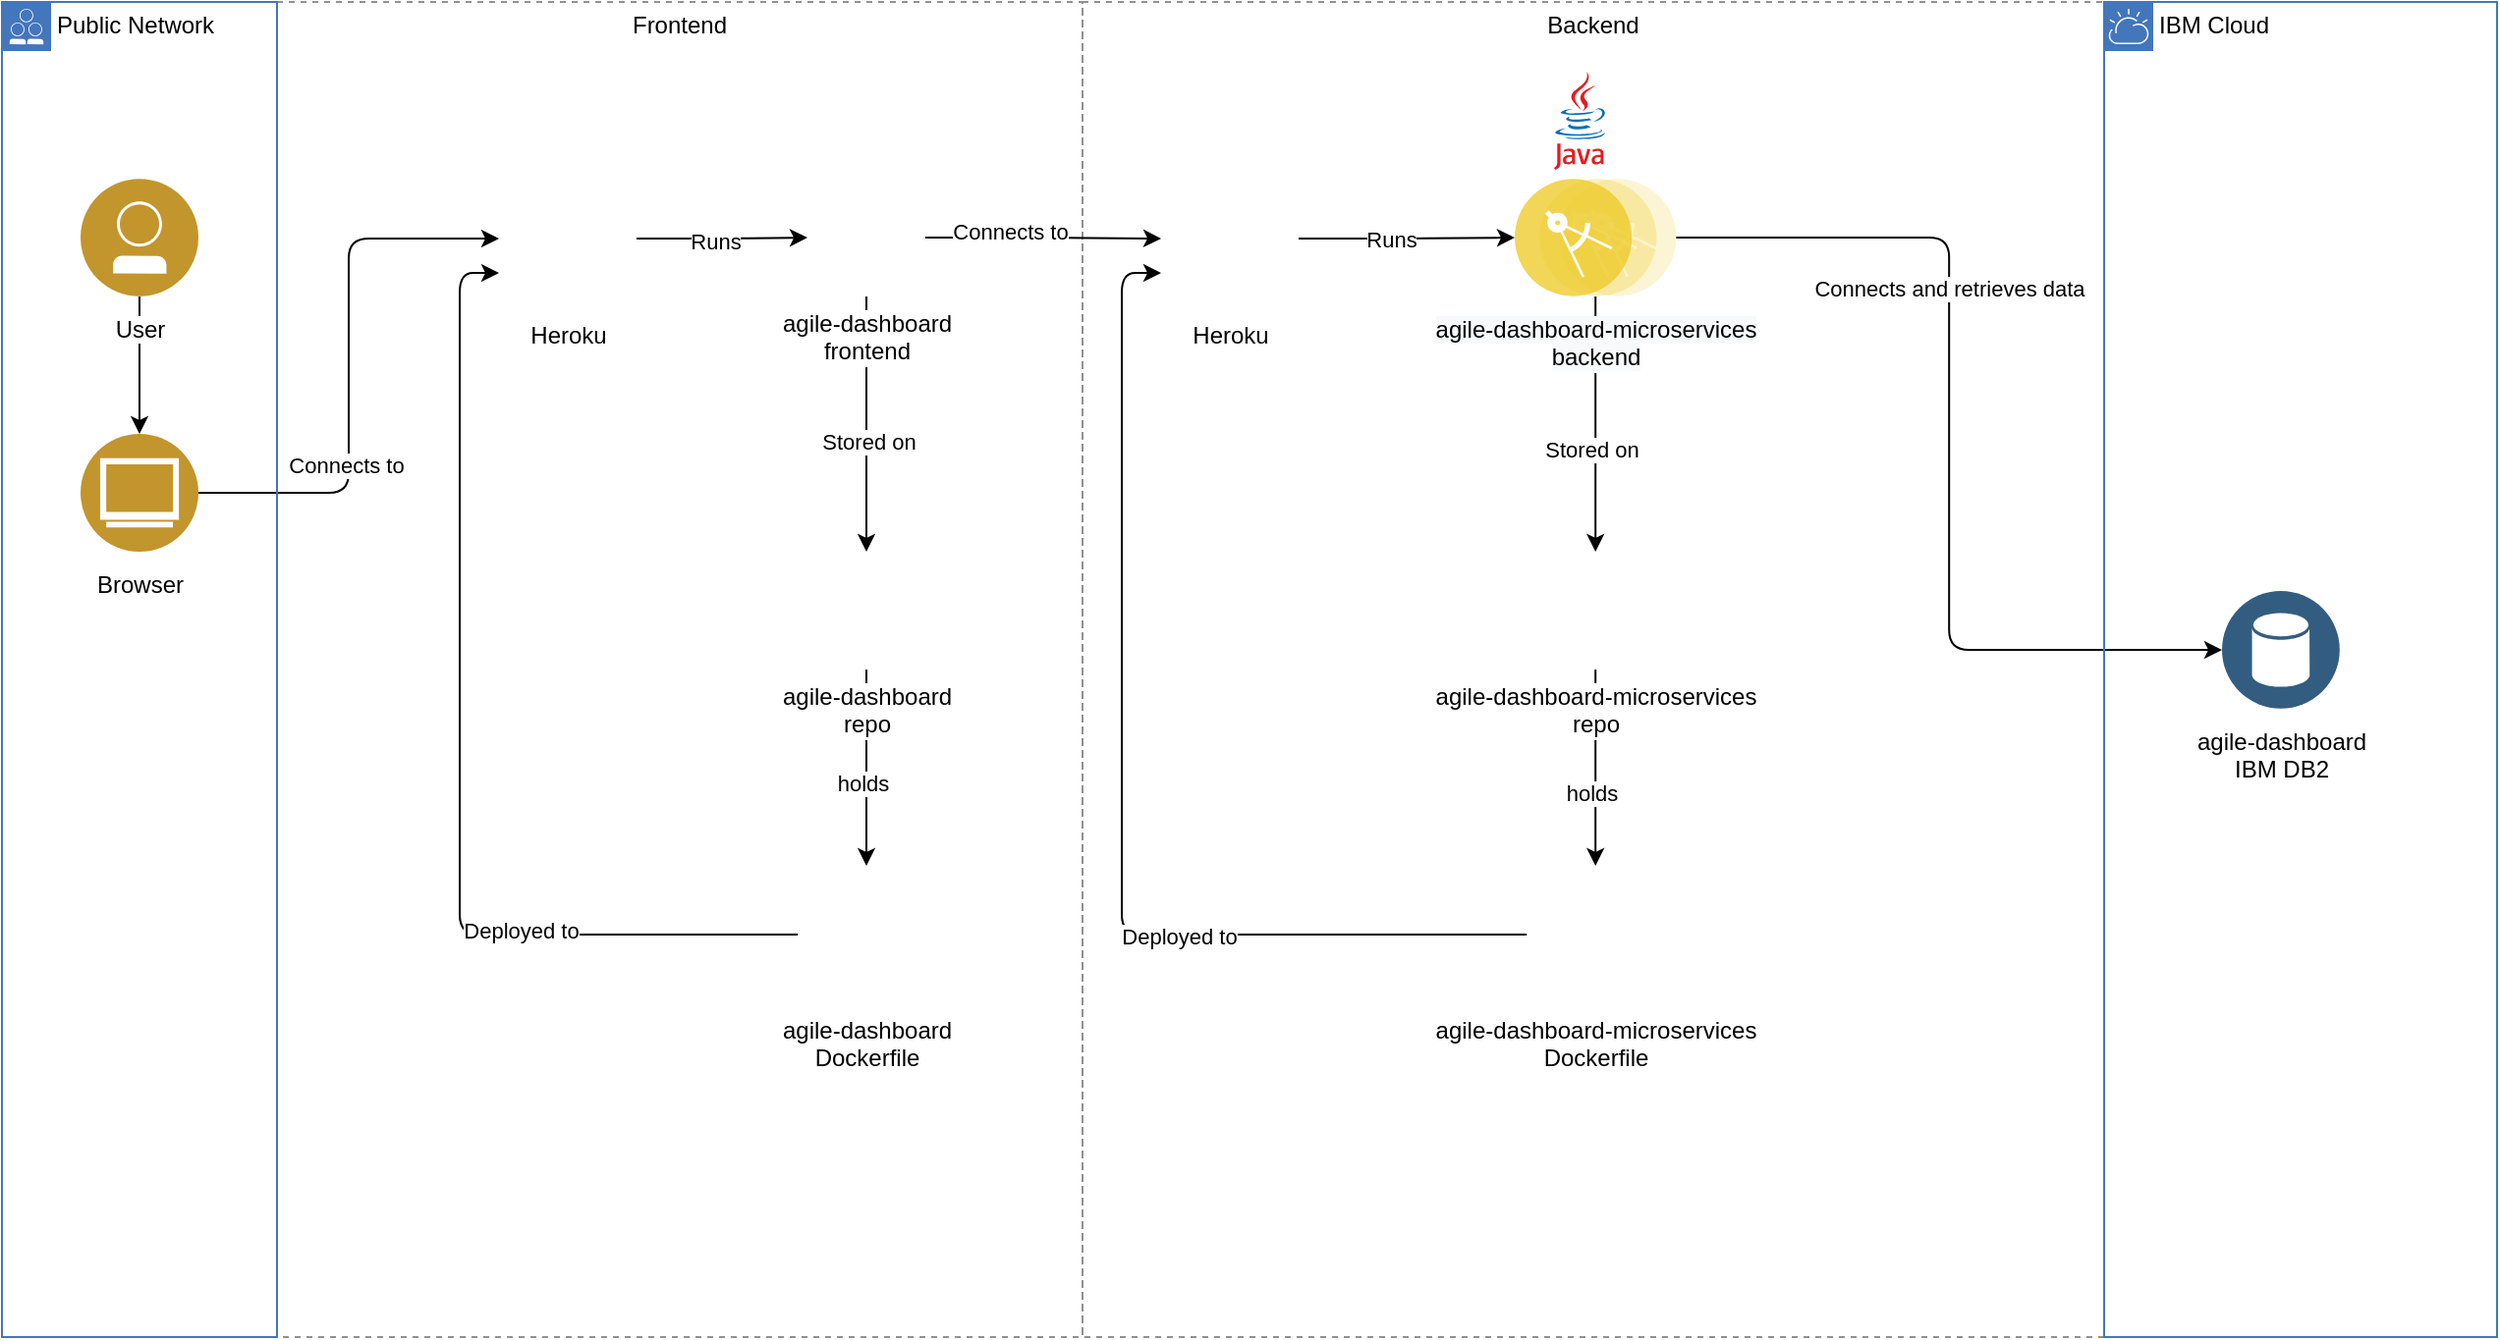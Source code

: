 <mxfile version="14.9.5" type="github">
  <diagram id="MvUqxD_Rl08a9ENwZr59" name="Page-1">
    <mxGraphModel dx="1797" dy="908" grid="1" gridSize="10" guides="1" tooltips="1" connect="1" arrows="1" fold="1" page="1" pageScale="1" pageWidth="1600" pageHeight="900" math="0" shadow="0">
      <root>
        <mxCell id="0" />
        <mxCell id="1" parent="0" />
        <mxCell id="Z5CfP7DGiUJ3qRTbYTNH-38" value="Frontend" style="fontStyle=0;verticalAlign=top;align=center;spacingTop=-2;fillColor=none;rounded=0;whiteSpace=wrap;html=1;strokeColor=#919191;strokeWidth=1;dashed=1;container=1;collapsible=0;expand=0;recursiveResize=0;fontColor=#000000;" vertex="1" parent="1">
          <mxGeometry x="310" y="80" width="410" height="680" as="geometry" />
        </mxCell>
        <mxCell id="Z5CfP7DGiUJ3qRTbYTNH-41" value="Heroku" style="shape=image;html=1;verticalAlign=top;verticalLabelPosition=bottom;labelBackgroundColor=#ffffff;imageAspect=0;aspect=fixed;image=https://cdn1.iconfinder.com/data/icons/simple-icons/128/heroku-128-black.png;fontColor=#000000;" vertex="1" parent="Z5CfP7DGiUJ3qRTbYTNH-38">
          <mxGeometry x="113" y="85.5" width="70" height="70" as="geometry" />
        </mxCell>
        <mxCell id="Z5CfP7DGiUJ3qRTbYTNH-39" value="Backend" style="fontStyle=0;verticalAlign=top;align=center;spacingTop=-2;fillColor=none;rounded=0;whiteSpace=wrap;html=1;strokeColor=#919191;strokeWidth=1;dashed=1;container=1;collapsible=0;expand=0;recursiveResize=0;fontColor=#000000;" vertex="1" parent="1">
          <mxGeometry x="720" y="80" width="520" height="680" as="geometry" />
        </mxCell>
        <mxCell id="Z5CfP7DGiUJ3qRTbYTNH-3" style="edgeStyle=orthogonalEdgeStyle;rounded=1;orthogonalLoop=1;jettySize=auto;html=1;exitX=0.5;exitY=1;exitDx=0;exitDy=0;" edge="1" parent="1" source="Z5CfP7DGiUJ3qRTbYTNH-1" target="Z5CfP7DGiUJ3qRTbYTNH-2">
          <mxGeometry relative="1" as="geometry" />
        </mxCell>
        <mxCell id="Z5CfP7DGiUJ3qRTbYTNH-1" value="User" style="aspect=fixed;perimeter=ellipsePerimeter;html=1;align=center;shadow=0;dashed=0;labelBackgroundColor=#ffffff;fontSize=12;spacingTop=3;image;image=img/lib/ibm/users/user.svg;" vertex="1" parent="1">
          <mxGeometry x="210" y="170" width="60" height="60" as="geometry" />
        </mxCell>
        <mxCell id="Z5CfP7DGiUJ3qRTbYTNH-6" style="edgeStyle=orthogonalEdgeStyle;rounded=1;orthogonalLoop=1;jettySize=auto;html=1;exitX=1;exitY=0.5;exitDx=0;exitDy=0;entryX=0;entryY=0.5;entryDx=0;entryDy=0;fontColor=#000000;" edge="1" parent="1" source="Z5CfP7DGiUJ3qRTbYTNH-2" target="Z5CfP7DGiUJ3qRTbYTNH-41">
          <mxGeometry relative="1" as="geometry">
            <mxPoint x="410" y="200" as="targetPoint" />
          </mxGeometry>
        </mxCell>
        <mxCell id="Z5CfP7DGiUJ3qRTbYTNH-9" value="Connects to" style="edgeLabel;html=1;align=center;verticalAlign=middle;resizable=0;points=[];fontColor=#000000;" vertex="1" connectable="0" parent="Z5CfP7DGiUJ3qRTbYTNH-6">
          <mxGeometry x="-0.355" y="2" relative="1" as="geometry">
            <mxPoint as="offset" />
          </mxGeometry>
        </mxCell>
        <mxCell id="Z5CfP7DGiUJ3qRTbYTNH-2" value="Browser" style="aspect=fixed;perimeter=ellipsePerimeter;html=1;align=center;shadow=0;dashed=0;labelBackgroundColor=#ffffff;fontSize=12;spacingTop=3;image;image=img/lib/ibm/users/browser.svg;" vertex="1" parent="1">
          <mxGeometry x="210" y="300" width="60" height="60" as="geometry" />
        </mxCell>
        <mxCell id="Z5CfP7DGiUJ3qRTbYTNH-14" style="edgeStyle=orthogonalEdgeStyle;rounded=1;orthogonalLoop=1;jettySize=auto;html=1;exitX=1;exitY=0.5;exitDx=0;exitDy=0;fontColor=#000000;entryX=0;entryY=0.5;entryDx=0;entryDy=0;" edge="1" parent="1" source="Z5CfP7DGiUJ3qRTbYTNH-4" target="Z5CfP7DGiUJ3qRTbYTNH-19">
          <mxGeometry relative="1" as="geometry">
            <mxPoint x="950" y="200.5" as="targetPoint" />
          </mxGeometry>
        </mxCell>
        <mxCell id="Z5CfP7DGiUJ3qRTbYTNH-15" value="Runs" style="edgeLabel;html=1;align=center;verticalAlign=middle;resizable=0;points=[];fontColor=#000000;" vertex="1" connectable="0" parent="Z5CfP7DGiUJ3qRTbYTNH-14">
          <mxGeometry x="-0.16" relative="1" as="geometry">
            <mxPoint as="offset" />
          </mxGeometry>
        </mxCell>
        <mxCell id="Z5CfP7DGiUJ3qRTbYTNH-4" value="Heroku" style="shape=image;html=1;verticalAlign=top;verticalLabelPosition=bottom;labelBackgroundColor=#ffffff;imageAspect=0;aspect=fixed;image=https://cdn1.iconfinder.com/data/icons/simple-icons/128/heroku-128-black.png;fontColor=#000000;" vertex="1" parent="1">
          <mxGeometry x="760" y="165.5" width="70" height="70" as="geometry" />
        </mxCell>
        <mxCell id="Z5CfP7DGiUJ3qRTbYTNH-8" style="edgeStyle=orthogonalEdgeStyle;rounded=1;orthogonalLoop=1;jettySize=auto;html=1;exitX=1;exitY=0.5;exitDx=0;exitDy=0;entryX=0;entryY=0.5;entryDx=0;entryDy=0;fontColor=#000000;" edge="1" parent="1" source="Z5CfP7DGiUJ3qRTbYTNH-41" target="Z5CfP7DGiUJ3qRTbYTNH-7">
          <mxGeometry relative="1" as="geometry">
            <mxPoint x="479" y="200" as="sourcePoint" />
          </mxGeometry>
        </mxCell>
        <mxCell id="Z5CfP7DGiUJ3qRTbYTNH-10" value="Runs" style="edgeLabel;html=1;align=center;verticalAlign=middle;resizable=0;points=[];fontColor=#000000;" vertex="1" connectable="0" parent="Z5CfP7DGiUJ3qRTbYTNH-8">
          <mxGeometry x="-0.094" y="-1" relative="1" as="geometry">
            <mxPoint as="offset" />
          </mxGeometry>
        </mxCell>
        <mxCell id="Z5CfP7DGiUJ3qRTbYTNH-11" style="edgeStyle=orthogonalEdgeStyle;rounded=1;orthogonalLoop=1;jettySize=auto;html=1;exitX=1;exitY=0.5;exitDx=0;exitDy=0;entryX=0;entryY=0.5;entryDx=0;entryDy=0;fontColor=#000000;" edge="1" parent="1" source="Z5CfP7DGiUJ3qRTbYTNH-7" target="Z5CfP7DGiUJ3qRTbYTNH-4">
          <mxGeometry relative="1" as="geometry" />
        </mxCell>
        <mxCell id="Z5CfP7DGiUJ3qRTbYTNH-12" value="Connects to" style="edgeLabel;html=1;align=center;verticalAlign=middle;resizable=0;points=[];fontColor=#000000;" vertex="1" connectable="0" parent="Z5CfP7DGiUJ3qRTbYTNH-11">
          <mxGeometry x="-0.296" y="3" relative="1" as="geometry">
            <mxPoint as="offset" />
          </mxGeometry>
        </mxCell>
        <mxCell id="Z5CfP7DGiUJ3qRTbYTNH-24" style="edgeStyle=orthogonalEdgeStyle;rounded=1;orthogonalLoop=1;jettySize=auto;html=1;exitX=0.5;exitY=1;exitDx=0;exitDy=0;entryX=0.5;entryY=0;entryDx=0;entryDy=0;fontColor=#000000;" edge="1" parent="1" source="Z5CfP7DGiUJ3qRTbYTNH-7" target="Z5CfP7DGiUJ3qRTbYTNH-22">
          <mxGeometry relative="1" as="geometry" />
        </mxCell>
        <mxCell id="Z5CfP7DGiUJ3qRTbYTNH-26" value="Stored on" style="edgeLabel;html=1;align=center;verticalAlign=middle;resizable=0;points=[];fontColor=#000000;" vertex="1" connectable="0" parent="Z5CfP7DGiUJ3qRTbYTNH-24">
          <mxGeometry x="0.141" y="1" relative="1" as="geometry">
            <mxPoint as="offset" />
          </mxGeometry>
        </mxCell>
        <mxCell id="Z5CfP7DGiUJ3qRTbYTNH-7" value="agile-dashboard&lt;br&gt;frontend" style="shape=image;html=1;verticalAlign=top;verticalLabelPosition=bottom;labelBackgroundColor=#ffffff;imageAspect=0;aspect=fixed;image=https://cdn4.iconfinder.com/data/icons/logos-3/600/React.js_logo-128.png;fontColor=#000000;" vertex="1" parent="1">
          <mxGeometry x="580" y="170" width="60" height="60" as="geometry" />
        </mxCell>
        <mxCell id="Z5CfP7DGiUJ3qRTbYTNH-17" style="edgeStyle=orthogonalEdgeStyle;rounded=1;orthogonalLoop=1;jettySize=auto;html=1;entryX=0;entryY=0.5;entryDx=0;entryDy=0;fontColor=#000000;exitX=1;exitY=0.5;exitDx=0;exitDy=0;" edge="1" parent="1" source="Z5CfP7DGiUJ3qRTbYTNH-19" target="Z5CfP7DGiUJ3qRTbYTNH-16">
          <mxGeometry relative="1" as="geometry">
            <mxPoint x="984.4" y="200.522" as="sourcePoint" />
          </mxGeometry>
        </mxCell>
        <mxCell id="Z5CfP7DGiUJ3qRTbYTNH-18" value="Connects and retrieves data" style="edgeLabel;html=1;align=center;verticalAlign=middle;resizable=0;points=[];fontColor=#000000;" vertex="1" connectable="0" parent="Z5CfP7DGiUJ3qRTbYTNH-17">
          <mxGeometry x="-0.326" relative="1" as="geometry">
            <mxPoint as="offset" />
          </mxGeometry>
        </mxCell>
        <mxCell id="Z5CfP7DGiUJ3qRTbYTNH-16" value="agile-dashboard&lt;br&gt;IBM DB2" style="aspect=fixed;perimeter=ellipsePerimeter;html=1;align=center;shadow=0;dashed=0;labelBackgroundColor=#ffffff;fontSize=12;spacingTop=3;image;image=img/lib/ibm/data/data_services.svg;" vertex="1" parent="1">
          <mxGeometry x="1300" y="380" width="60" height="60" as="geometry" />
        </mxCell>
        <mxCell id="Z5CfP7DGiUJ3qRTbYTNH-25" style="edgeStyle=orthogonalEdgeStyle;rounded=1;orthogonalLoop=1;jettySize=auto;html=1;exitX=0.5;exitY=1;exitDx=0;exitDy=0;entryX=0.5;entryY=0;entryDx=0;entryDy=0;fontColor=#000000;" edge="1" parent="1" source="Z5CfP7DGiUJ3qRTbYTNH-19" target="Z5CfP7DGiUJ3qRTbYTNH-23">
          <mxGeometry relative="1" as="geometry" />
        </mxCell>
        <mxCell id="Z5CfP7DGiUJ3qRTbYTNH-27" value="Stored on" style="edgeLabel;html=1;align=center;verticalAlign=middle;resizable=0;points=[];fontColor=#000000;" vertex="1" connectable="0" parent="Z5CfP7DGiUJ3qRTbYTNH-25">
          <mxGeometry x="0.195" y="-2" relative="1" as="geometry">
            <mxPoint as="offset" />
          </mxGeometry>
        </mxCell>
        <mxCell id="Z5CfP7DGiUJ3qRTbYTNH-19" value="&lt;span style=&quot;color: rgb(0 , 0 , 0) ; background-color: rgb(248 , 249 , 250)&quot;&gt;agile-dashboard-microservices&lt;/span&gt;&lt;br style=&quot;color: rgb(0 , 0 , 0) ; background-color: rgb(248 , 249 , 250)&quot;&gt;&lt;span style=&quot;color: rgb(0 , 0 , 0) ; background-color: rgb(248 , 249 , 250)&quot;&gt;backend&lt;/span&gt;" style="aspect=fixed;perimeter=ellipsePerimeter;html=1;align=center;shadow=0;dashed=0;fontColor=#4277BB;labelBackgroundColor=#ffffff;fontSize=12;spacingTop=3;image;image=img/lib/ibm/applications/microservice.svg;" vertex="1" parent="1">
          <mxGeometry x="940" y="170" width="82.2" height="60" as="geometry" />
        </mxCell>
        <mxCell id="Z5CfP7DGiUJ3qRTbYTNH-20" value="" style="shape=image;html=1;verticalAlign=top;verticalLabelPosition=bottom;labelBackgroundColor=#ffffff;imageAspect=0;aspect=fixed;image=https://cdn2.iconfinder.com/data/icons/designer-skills/128/code-programming-javascript-software-develop-command-language-128.png;fontColor=#000000;" vertex="1" parent="1">
          <mxGeometry x="585" y="120" width="50" height="50" as="geometry" />
        </mxCell>
        <mxCell id="Z5CfP7DGiUJ3qRTbYTNH-21" value="" style="dashed=0;outlineConnect=0;html=1;align=center;labelPosition=center;verticalLabelPosition=bottom;verticalAlign=top;shape=mxgraph.weblogos.java;fontColor=#000000;" vertex="1" parent="1">
          <mxGeometry x="960" y="115.5" width="26.46" height="50" as="geometry" />
        </mxCell>
        <mxCell id="Z5CfP7DGiUJ3qRTbYTNH-29" style="edgeStyle=orthogonalEdgeStyle;rounded=1;orthogonalLoop=1;jettySize=auto;html=1;exitX=0.5;exitY=1;exitDx=0;exitDy=0;entryX=0.5;entryY=0;entryDx=0;entryDy=0;fontColor=#000000;" edge="1" parent="1" source="Z5CfP7DGiUJ3qRTbYTNH-22" target="Z5CfP7DGiUJ3qRTbYTNH-28">
          <mxGeometry relative="1" as="geometry" />
        </mxCell>
        <mxCell id="Z5CfP7DGiUJ3qRTbYTNH-30" value="holds" style="edgeLabel;html=1;align=center;verticalAlign=middle;resizable=0;points=[];fontColor=#000000;" vertex="1" connectable="0" parent="Z5CfP7DGiUJ3qRTbYTNH-29">
          <mxGeometry x="0.162" y="-2" relative="1" as="geometry">
            <mxPoint as="offset" />
          </mxGeometry>
        </mxCell>
        <mxCell id="Z5CfP7DGiUJ3qRTbYTNH-22" value="agile-dashboard&lt;br&gt;repo" style="shape=image;html=1;verticalAlign=top;verticalLabelPosition=bottom;labelBackgroundColor=#ffffff;imageAspect=0;aspect=fixed;image=https://cdn4.iconfinder.com/data/icons/ionicons/512/icon-social-github-128.png;fontColor=#000000;" vertex="1" parent="1">
          <mxGeometry x="580" y="360" width="60" height="60" as="geometry" />
        </mxCell>
        <mxCell id="Z5CfP7DGiUJ3qRTbYTNH-32" style="edgeStyle=orthogonalEdgeStyle;rounded=1;orthogonalLoop=1;jettySize=auto;html=1;exitX=0.5;exitY=1;exitDx=0;exitDy=0;entryX=0.5;entryY=0;entryDx=0;entryDy=0;fontColor=#000000;" edge="1" parent="1" source="Z5CfP7DGiUJ3qRTbYTNH-23" target="Z5CfP7DGiUJ3qRTbYTNH-31">
          <mxGeometry relative="1" as="geometry" />
        </mxCell>
        <mxCell id="Z5CfP7DGiUJ3qRTbYTNH-33" value="holds" style="edgeLabel;html=1;align=center;verticalAlign=middle;resizable=0;points=[];fontColor=#000000;" vertex="1" connectable="0" parent="Z5CfP7DGiUJ3qRTbYTNH-32">
          <mxGeometry x="0.249" y="-2" relative="1" as="geometry">
            <mxPoint as="offset" />
          </mxGeometry>
        </mxCell>
        <mxCell id="Z5CfP7DGiUJ3qRTbYTNH-23" value="agile-dashboard-microservices&lt;br&gt;repo" style="shape=image;html=1;verticalAlign=top;verticalLabelPosition=bottom;labelBackgroundColor=#ffffff;imageAspect=0;aspect=fixed;image=https://cdn4.iconfinder.com/data/icons/ionicons/512/icon-social-github-128.png;fontColor=#000000;" vertex="1" parent="1">
          <mxGeometry x="951.1" y="360" width="60" height="60" as="geometry" />
        </mxCell>
        <mxCell id="Z5CfP7DGiUJ3qRTbYTNH-42" style="edgeStyle=orthogonalEdgeStyle;rounded=1;orthogonalLoop=1;jettySize=auto;html=1;exitX=0;exitY=0.5;exitDx=0;exitDy=0;entryX=0;entryY=0.75;entryDx=0;entryDy=0;fontColor=#000000;" edge="1" parent="1" source="Z5CfP7DGiUJ3qRTbYTNH-28" target="Z5CfP7DGiUJ3qRTbYTNH-41">
          <mxGeometry relative="1" as="geometry" />
        </mxCell>
        <mxCell id="Z5CfP7DGiUJ3qRTbYTNH-43" value="Deployed to" style="edgeLabel;html=1;align=center;verticalAlign=middle;resizable=0;points=[];fontColor=#000000;" vertex="1" connectable="0" parent="Z5CfP7DGiUJ3qRTbYTNH-42">
          <mxGeometry x="-0.465" y="-2" relative="1" as="geometry">
            <mxPoint as="offset" />
          </mxGeometry>
        </mxCell>
        <mxCell id="Z5CfP7DGiUJ3qRTbYTNH-28" value="agile-dashboard&lt;br&gt;Dockerfile" style="shape=image;html=1;verticalAlign=top;verticalLabelPosition=bottom;labelBackgroundColor=#ffffff;imageAspect=0;aspect=fixed;image=https://cdn4.iconfinder.com/data/icons/logos-and-brands/512/97_Docker_logo_logos-128.png;fontColor=#000000;" vertex="1" parent="1">
          <mxGeometry x="575" y="520" width="70" height="70" as="geometry" />
        </mxCell>
        <mxCell id="Z5CfP7DGiUJ3qRTbYTNH-34" style="edgeStyle=orthogonalEdgeStyle;rounded=1;orthogonalLoop=1;jettySize=auto;html=1;exitX=0;exitY=0.5;exitDx=0;exitDy=0;entryX=0;entryY=0.75;entryDx=0;entryDy=0;fontColor=#000000;" edge="1" parent="1" source="Z5CfP7DGiUJ3qRTbYTNH-31" target="Z5CfP7DGiUJ3qRTbYTNH-4">
          <mxGeometry relative="1" as="geometry" />
        </mxCell>
        <mxCell id="Z5CfP7DGiUJ3qRTbYTNH-35" value="Deployed to" style="edgeLabel;html=1;align=center;verticalAlign=middle;resizable=0;points=[];fontColor=#000000;" vertex="1" connectable="0" parent="Z5CfP7DGiUJ3qRTbYTNH-34">
          <mxGeometry x="-0.371" y="1" relative="1" as="geometry">
            <mxPoint as="offset" />
          </mxGeometry>
        </mxCell>
        <mxCell id="Z5CfP7DGiUJ3qRTbYTNH-31" value="agile-dashboard-microservices&lt;br&gt;Dockerfile" style="shape=image;html=1;verticalAlign=top;verticalLabelPosition=bottom;labelBackgroundColor=#ffffff;imageAspect=0;aspect=fixed;image=https://cdn4.iconfinder.com/data/icons/logos-and-brands/512/97_Docker_logo_logos-128.png;fontColor=#000000;" vertex="1" parent="1">
          <mxGeometry x="946.1" y="520" width="70" height="70" as="geometry" />
        </mxCell>
        <mxCell id="Z5CfP7DGiUJ3qRTbYTNH-36" value="IBM Cloud" style="shape=mxgraph.ibm.box;prType=cloud;fontStyle=0;verticalAlign=top;align=left;spacingLeft=32;spacingTop=4;fillColor=none;rounded=0;whiteSpace=wrap;html=1;strokeColor=#4376BB;strokeWidth=1;dashed=0;container=1;spacing=-4;collapsible=0;expand=0;recursiveResize=0;fontColor=#000000;" vertex="1" parent="1">
          <mxGeometry x="1240" y="80" width="200" height="680" as="geometry" />
        </mxCell>
        <mxCell id="Z5CfP7DGiUJ3qRTbYTNH-37" value="Public Network" style="shape=mxgraph.ibm.box;prType=public;fontStyle=0;verticalAlign=top;align=left;spacingLeft=32;spacingTop=4;fillColor=none;rounded=0;whiteSpace=wrap;html=1;strokeColor=#4376BB;strokeWidth=1;dashed=0;container=1;spacing=-4;collapsible=0;expand=0;recursiveResize=0;fontColor=#000000;" vertex="1" parent="1">
          <mxGeometry x="170" y="80" width="140" height="680" as="geometry" />
        </mxCell>
      </root>
    </mxGraphModel>
  </diagram>
</mxfile>
